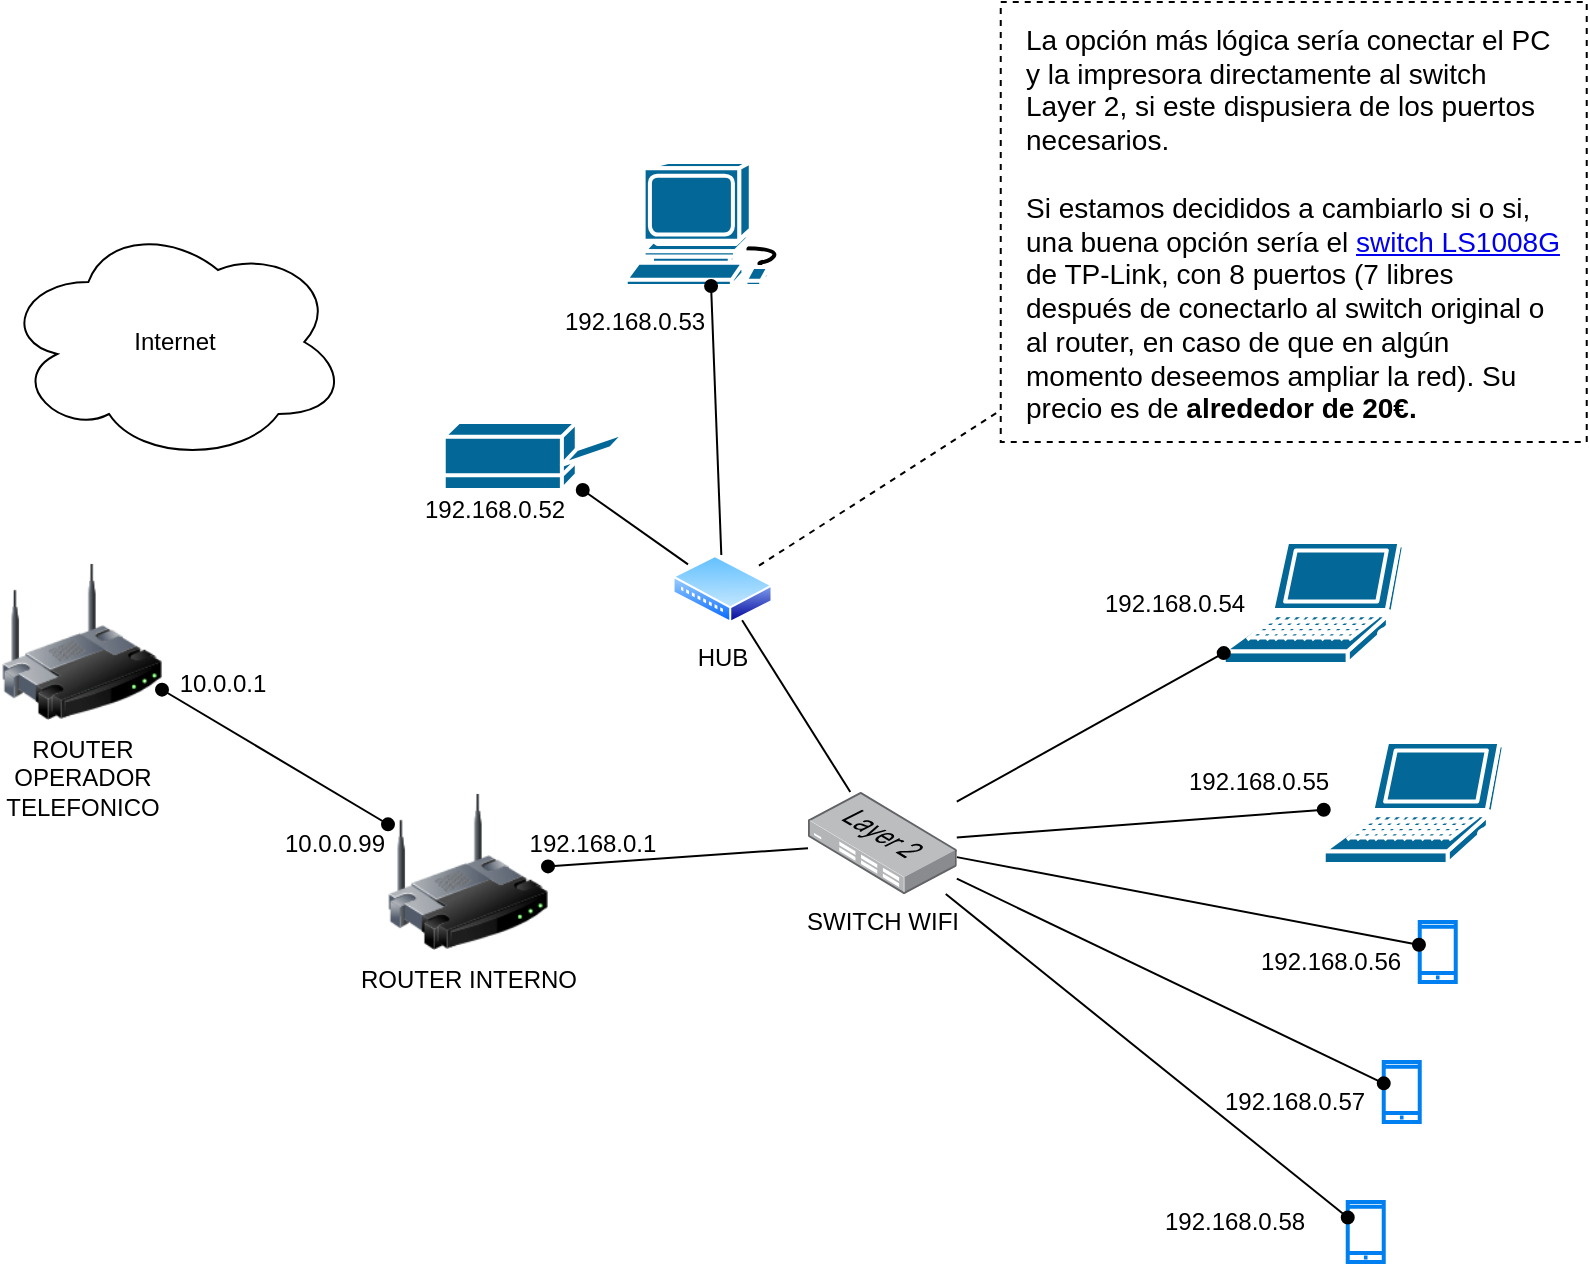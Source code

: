 <mxfile version="13.9.9" type="device"><diagram id="nvpuzpbqmMg1Vqd1VCjC" name="Page-1"><mxGraphModel dx="1086" dy="1975" grid="1" gridSize="10" guides="1" tooltips="1" connect="1" arrows="1" fold="1" page="1" pageScale="1" pageWidth="827" pageHeight="1169" math="0" shadow="0"><root><mxCell id="0"/><mxCell id="1" parent="0"/><mxCell id="AJvJPQ0LS-l9pGBUjqda-1" value="" style="shape=mxgraph.cisco.computers_and_peripherals.workstation;html=1;pointerEvents=1;dashed=0;fillColor=#036897;strokeColor=#ffffff;strokeWidth=2;verticalLabelPosition=bottom;verticalAlign=top;align=center;outlineConnect=0;" parent="1" vertex="1"><mxGeometry x="328.87" y="-1060" width="83" height="62" as="geometry"/></mxCell><mxCell id="AJvJPQ0LS-l9pGBUjqda-2" value="" style="shape=mxgraph.cisco.computers_and_peripherals.laptop;html=1;pointerEvents=1;dashed=0;fillColor=#036897;strokeColor=#ffffff;strokeWidth=2;verticalLabelPosition=bottom;verticalAlign=top;align=center;outlineConnect=0;" parent="1" vertex="1"><mxGeometry x="627.87" y="-870" width="90" height="61" as="geometry"/></mxCell><mxCell id="AJvJPQ0LS-l9pGBUjqda-3" value="" style="shape=mxgraph.cisco.computers_and_peripherals.laptop;html=1;pointerEvents=1;dashed=0;fillColor=#036897;strokeColor=#ffffff;strokeWidth=2;verticalLabelPosition=bottom;verticalAlign=top;align=center;outlineConnect=0;" parent="1" vertex="1"><mxGeometry x="677.87" y="-770" width="90" height="61" as="geometry"/></mxCell><mxCell id="AJvJPQ0LS-l9pGBUjqda-4" value="" style="html=1;verticalLabelPosition=bottom;align=center;labelBackgroundColor=#ffffff;verticalAlign=top;strokeWidth=2;strokeColor=#0080F0;shadow=0;dashed=0;shape=mxgraph.ios7.icons.smartphone;" parent="1" vertex="1"><mxGeometry x="689.87" y="-540" width="18" height="30" as="geometry"/></mxCell><mxCell id="AJvJPQ0LS-l9pGBUjqda-5" value="" style="html=1;verticalLabelPosition=bottom;align=center;labelBackgroundColor=#ffffff;verticalAlign=top;strokeWidth=2;strokeColor=#0080F0;shadow=0;dashed=0;shape=mxgraph.ios7.icons.smartphone;" parent="1" vertex="1"><mxGeometry x="707.87" y="-610" width="18" height="30" as="geometry"/></mxCell><mxCell id="AJvJPQ0LS-l9pGBUjqda-6" value="" style="html=1;verticalLabelPosition=bottom;align=center;labelBackgroundColor=#ffffff;verticalAlign=top;strokeWidth=2;strokeColor=#0080F0;shadow=0;dashed=0;shape=mxgraph.ios7.icons.smartphone;" parent="1" vertex="1"><mxGeometry x="725.87" y="-680" width="18" height="30" as="geometry"/></mxCell><mxCell id="AJvJPQ0LS-l9pGBUjqda-7" value="" style="shape=mxgraph.cisco.computers_and_peripherals.printer;html=1;pointerEvents=1;dashed=0;fillColor=#036897;strokeColor=#ffffff;strokeWidth=2;verticalLabelPosition=bottom;verticalAlign=top;align=center;outlineConnect=0;" parent="1" vertex="1"><mxGeometry x="237.87" y="-930" width="91" height="34" as="geometry"/></mxCell><mxCell id="AJvJPQ0LS-l9pGBUjqda-11" style="edgeStyle=none;rounded=0;orthogonalLoop=1;jettySize=auto;html=1;endArrow=oval;endFill=1;" parent="1" source="AJvJPQ0LS-l9pGBUjqda-13" target="AJvJPQ0LS-l9pGBUjqda-7" edge="1"><mxGeometry relative="1" as="geometry"><mxPoint x="405.834" y="-809" as="sourcePoint"/></mxGeometry></mxCell><mxCell id="AJvJPQ0LS-l9pGBUjqda-12" style="edgeStyle=none;rounded=0;orthogonalLoop=1;jettySize=auto;html=1;endArrow=oval;endFill=1;" parent="1" source="AJvJPQ0LS-l9pGBUjqda-13" target="AJvJPQ0LS-l9pGBUjqda-1" edge="1"><mxGeometry relative="1" as="geometry"><mxPoint x="421.916" y="-809" as="sourcePoint"/></mxGeometry></mxCell><mxCell id="AJvJPQ0LS-l9pGBUjqda-20" style="edgeStyle=none;rounded=0;orthogonalLoop=1;jettySize=auto;html=1;endArrow=none;endFill=0;" parent="1" source="AJvJPQ0LS-l9pGBUjqda-13" target="AJvJPQ0LS-l9pGBUjqda-14" edge="1"><mxGeometry relative="1" as="geometry"/></mxCell><mxCell id="AJvJPQ0LS-l9pGBUjqda-28" style="edgeStyle=none;rounded=0;orthogonalLoop=1;jettySize=auto;html=1;endArrow=none;endFill=0;dashed=1;" parent="1" source="AJvJPQ0LS-l9pGBUjqda-13" target="AJvJPQ0LS-l9pGBUjqda-31" edge="1"><mxGeometry relative="1" as="geometry"><mxPoint x="661.67" y="-953.972" as="targetPoint"/></mxGeometry></mxCell><mxCell id="AJvJPQ0LS-l9pGBUjqda-13" value="HUB" style="aspect=fixed;perimeter=ellipsePerimeter;html=1;align=center;shadow=0;dashed=0;spacingTop=3;image;image=img/lib/active_directory/wiring_hub.svg;" parent="1" vertex="1"><mxGeometry x="352.27" y="-863.5" width="50" height="34" as="geometry"/></mxCell><mxCell id="AJvJPQ0LS-l9pGBUjqda-15" style="edgeStyle=none;rounded=0;orthogonalLoop=1;jettySize=auto;html=1;endArrow=oval;endFill=1;" parent="1" source="AJvJPQ0LS-l9pGBUjqda-14" target="AJvJPQ0LS-l9pGBUjqda-2" edge="1"><mxGeometry relative="1" as="geometry"/></mxCell><mxCell id="AJvJPQ0LS-l9pGBUjqda-16" style="edgeStyle=none;rounded=0;orthogonalLoop=1;jettySize=auto;html=1;endArrow=oval;endFill=1;" parent="1" source="AJvJPQ0LS-l9pGBUjqda-14" target="AJvJPQ0LS-l9pGBUjqda-3" edge="1"><mxGeometry relative="1" as="geometry"/></mxCell><mxCell id="AJvJPQ0LS-l9pGBUjqda-17" style="edgeStyle=none;rounded=0;orthogonalLoop=1;jettySize=auto;html=1;endArrow=oval;endFill=1;entryX=-0.022;entryY=0.38;entryDx=0;entryDy=0;entryPerimeter=0;" parent="1" source="AJvJPQ0LS-l9pGBUjqda-14" target="AJvJPQ0LS-l9pGBUjqda-6" edge="1"><mxGeometry relative="1" as="geometry"><mxPoint x="717.87" y="-682" as="targetPoint"/></mxGeometry></mxCell><mxCell id="AJvJPQ0LS-l9pGBUjqda-18" style="edgeStyle=none;rounded=0;orthogonalLoop=1;jettySize=auto;html=1;endArrow=oval;endFill=1;" parent="1" source="AJvJPQ0LS-l9pGBUjqda-14" target="AJvJPQ0LS-l9pGBUjqda-5" edge="1"><mxGeometry relative="1" as="geometry"/></mxCell><mxCell id="AJvJPQ0LS-l9pGBUjqda-19" style="edgeStyle=none;rounded=0;orthogonalLoop=1;jettySize=auto;html=1;endArrow=oval;endFill=1;" parent="1" source="AJvJPQ0LS-l9pGBUjqda-14" target="AJvJPQ0LS-l9pGBUjqda-4" edge="1"><mxGeometry relative="1" as="geometry"/></mxCell><mxCell id="AJvJPQ0LS-l9pGBUjqda-14" value="SWITCH WIFI" style="points=[];aspect=fixed;html=1;align=center;shadow=0;dashed=0;image;image=img/lib/allied_telesis/switch/Switch_24_port_L2.svg;" parent="1" vertex="1"><mxGeometry x="420" y="-745" width="74.4" height="51" as="geometry"/></mxCell><mxCell id="AJvJPQ0LS-l9pGBUjqda-21" value="ROUTER&lt;br&gt;OPERADOR&lt;br&gt;TELEFONICO" style="image;html=1;image=img/lib/clip_art/networking/Wireless_Router_128x128.png" parent="1" vertex="1"><mxGeometry x="17.0" y="-860" width="80" height="80" as="geometry"/></mxCell><mxCell id="AJvJPQ0LS-l9pGBUjqda-23" style="edgeStyle=none;rounded=0;orthogonalLoop=1;jettySize=auto;html=1;endArrow=none;endFill=0;startArrow=oval;startFill=1;" parent="1" source="AJvJPQ0LS-l9pGBUjqda-22" target="AJvJPQ0LS-l9pGBUjqda-14" edge="1"><mxGeometry relative="1" as="geometry"/></mxCell><mxCell id="AJvJPQ0LS-l9pGBUjqda-24" style="edgeStyle=none;rounded=0;orthogonalLoop=1;jettySize=auto;html=1;endArrow=oval;endFill=1;startArrow=oval;startFill=1;" parent="1" source="AJvJPQ0LS-l9pGBUjqda-22" target="AJvJPQ0LS-l9pGBUjqda-21" edge="1"><mxGeometry relative="1" as="geometry"/></mxCell><mxCell id="AJvJPQ0LS-l9pGBUjqda-22" value="ROUTER INTERNO" style="image;html=1;image=img/lib/clip_art/networking/Wireless_Router_128x128.png" parent="1" vertex="1"><mxGeometry x="210" y="-745" width="80" height="80" as="geometry"/></mxCell><mxCell id="AJvJPQ0LS-l9pGBUjqda-25" value="Internet" style="ellipse;shape=cloud;whiteSpace=wrap;html=1;align=center;" parent="1" vertex="1"><mxGeometry x="17" y="-1030" width="172.75" height="120" as="geometry"/></mxCell><mxCell id="AJvJPQ0LS-l9pGBUjqda-26" value="" style="shape=image;html=1;verticalAlign=top;verticalLabelPosition=bottom;labelBackgroundColor=#ffffff;imageAspect=0;aspect=fixed;image=https://cdn3.iconfinder.com/data/icons/strokeline/128/21_icons-128.png;rotation=0;" parent="1" vertex="1"><mxGeometry x="57.87" y="-920" width="81" height="81" as="geometry"/></mxCell><mxCell id="AJvJPQ0LS-l9pGBUjqda-30" style="edgeStyle=none;rounded=0;orthogonalLoop=1;jettySize=auto;html=1;dashed=1;endArrow=none;endFill=0;" parent="1" edge="1"><mxGeometry relative="1" as="geometry"><mxPoint x="398.87" y="-990" as="targetPoint"/><mxPoint x="398.87" y="-990" as="sourcePoint"/></mxGeometry></mxCell><mxCell id="AJvJPQ0LS-l9pGBUjqda-31" value="&lt;font style=&quot;font-size: 14px&quot;&gt;La opción más lógica sería conectar el PC y la impresora directamente al switch Layer 2, si este dispusiera de los puertos necesarios.&lt;br&gt;&lt;br&gt;Si estamos decididos a cambiarlo si o si, una buena opción sería el &lt;a href=&quot;https://www.pccomponentes.com/tp-link-ls1008g-switch-no-administrado-8-puertos-gigabit-ethernet-negro&quot;&gt;switch LS1008G&lt;/a&gt;&lt;b&gt; &lt;/b&gt;de TP-Link, con 8 puertos (7 libres después de conectarlo al switch original o al router, en caso de que en algún momento deseemos ampliar la red). Su precio es de &lt;b&gt;alrededor de 20€.&lt;/b&gt;&lt;/font&gt;" style="whiteSpace=wrap;html=1;align=left;spacingTop=1;spacing=13;dashed=1;" parent="1" vertex="1"><mxGeometry x="516.37" y="-1140" width="293" height="220" as="geometry"/></mxCell><mxCell id="BFuJSpt2TPmmF1M4L_Bs-1" value="10.0.0.1" style="text;html=1;align=center;verticalAlign=middle;resizable=0;points=[];autosize=1;" parent="1" vertex="1"><mxGeometry x="97" y="-809" width="60" height="20" as="geometry"/></mxCell><mxCell id="BFuJSpt2TPmmF1M4L_Bs-2" value="10.0.0.99" style="text;html=1;align=center;verticalAlign=middle;resizable=0;points=[];autosize=1;" parent="1" vertex="1"><mxGeometry x="147.87" y="-729.5" width="70" height="20" as="geometry"/></mxCell><mxCell id="BFuJSpt2TPmmF1M4L_Bs-3" value="192.168.0.52" style="text;html=1;align=center;verticalAlign=middle;resizable=0;points=[];autosize=1;" parent="1" vertex="1"><mxGeometry x="217.87" y="-896" width="90" height="20" as="geometry"/></mxCell><mxCell id="BFuJSpt2TPmmF1M4L_Bs-4" value="192.168.0.53" style="text;html=1;align=center;verticalAlign=middle;resizable=0;points=[];autosize=1;" parent="1" vertex="1"><mxGeometry x="287.87" y="-990" width="90" height="20" as="geometry"/></mxCell><mxCell id="BFuJSpt2TPmmF1M4L_Bs-5" value="192.168.0.58" style="text;html=1;align=center;verticalAlign=middle;resizable=0;points=[];autosize=1;" parent="1" vertex="1"><mxGeometry x="587.87" y="-540" width="90" height="20" as="geometry"/></mxCell><mxCell id="BFuJSpt2TPmmF1M4L_Bs-6" value="192.168.0.57" style="text;html=1;align=center;verticalAlign=middle;resizable=0;points=[];autosize=1;" parent="1" vertex="1"><mxGeometry x="617.87" y="-600" width="90" height="20" as="geometry"/></mxCell><mxCell id="BFuJSpt2TPmmF1M4L_Bs-7" value="192.168.0.56" style="text;html=1;align=center;verticalAlign=middle;resizable=0;points=[];autosize=1;" parent="1" vertex="1"><mxGeometry x="635.87" y="-670" width="90" height="20" as="geometry"/></mxCell><mxCell id="BFuJSpt2TPmmF1M4L_Bs-8" value="192.168.0.55" style="text;html=1;align=center;verticalAlign=middle;resizable=0;points=[];autosize=1;" parent="1" vertex="1"><mxGeometry x="599.87" y="-760" width="90" height="20" as="geometry"/></mxCell><mxCell id="BFuJSpt2TPmmF1M4L_Bs-9" value="192.168.0.54" style="text;html=1;align=center;verticalAlign=middle;resizable=0;points=[];autosize=1;" parent="1" vertex="1"><mxGeometry x="557.87" y="-849.5" width="90" height="20" as="geometry"/></mxCell><mxCell id="BFuJSpt2TPmmF1M4L_Bs-10" value="192.168.0.1" style="text;html=1;align=center;verticalAlign=middle;resizable=0;points=[];autosize=1;" parent="1" vertex="1"><mxGeometry x="272.27" y="-729.5" width="80" height="20" as="geometry"/></mxCell></root></mxGraphModel></diagram></mxfile>